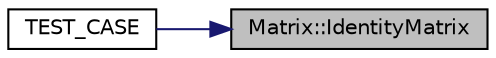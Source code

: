 digraph "Matrix::IdentityMatrix"
{
 // LATEX_PDF_SIZE
  edge [fontname="Helvetica",fontsize="10",labelfontname="Helvetica",labelfontsize="10"];
  node [fontname="Helvetica",fontsize="10",shape=record];
  rankdir="RL";
  Node1 [label="Matrix::IdentityMatrix",height=0.2,width=0.4,color="black", fillcolor="grey75", style="filled", fontcolor="black",tooltip="Uzyskanie macierzy jednostkowej."];
  Node1 -> Node2 [dir="back",color="midnightblue",fontsize="10",style="solid",fontname="Helvetica"];
  Node2 [label="TEST_CASE",height=0.2,width=0.4,color="black", fillcolor="white", style="filled",URL="$test__matrix3x3_8cpp.html#ac749c48c74b09c5981f4f81f9e497db5",tooltip=" "];
}
